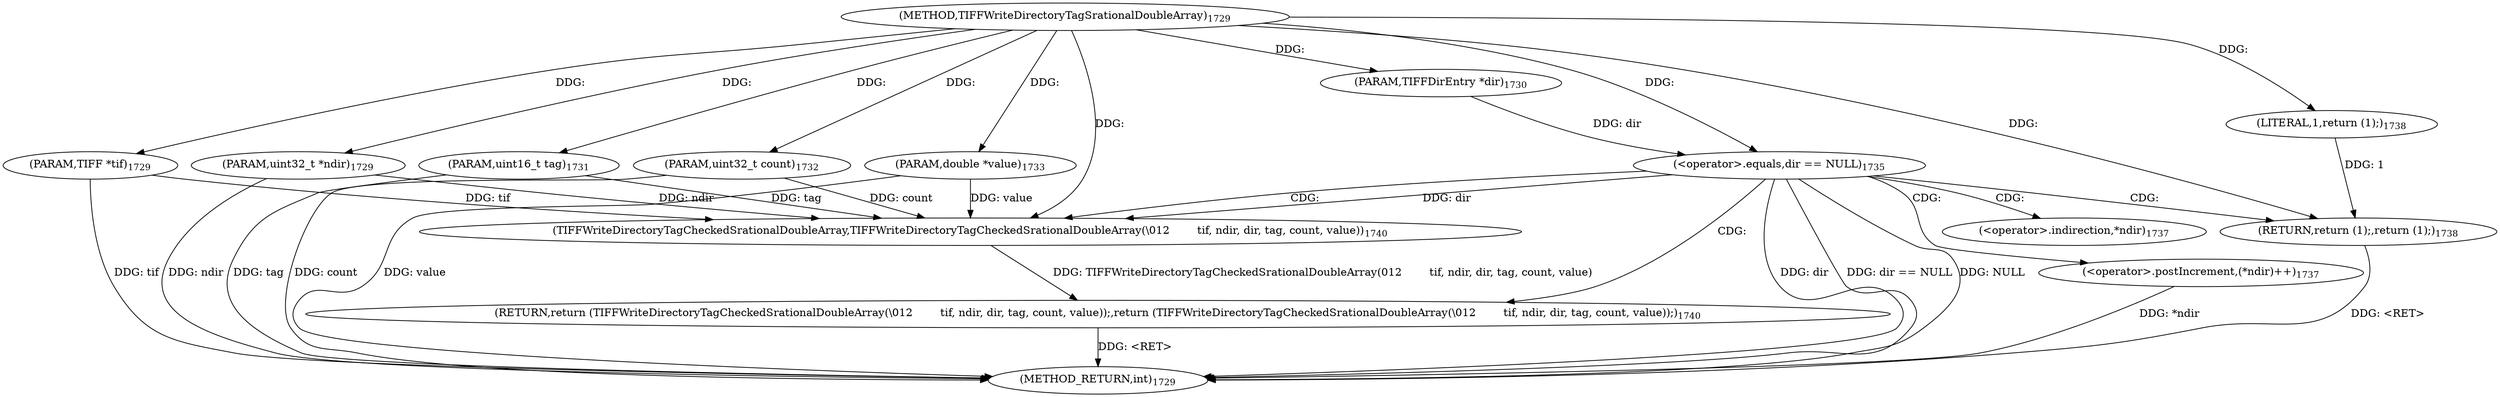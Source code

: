 digraph "TIFFWriteDirectoryTagSrationalDoubleArray" {  
"68620" [label = <(METHOD,TIFFWriteDirectoryTagSrationalDoubleArray)<SUB>1729</SUB>> ]
"68646" [label = <(METHOD_RETURN,int)<SUB>1729</SUB>> ]
"68621" [label = <(PARAM,TIFF *tif)<SUB>1729</SUB>> ]
"68622" [label = <(PARAM,uint32_t *ndir)<SUB>1729</SUB>> ]
"68623" [label = <(PARAM,TIFFDirEntry *dir)<SUB>1730</SUB>> ]
"68624" [label = <(PARAM,uint16_t tag)<SUB>1731</SUB>> ]
"68625" [label = <(PARAM,uint32_t count)<SUB>1732</SUB>> ]
"68626" [label = <(PARAM,double *value)<SUB>1733</SUB>> ]
"68638" [label = <(RETURN,return (TIFFWriteDirectoryTagCheckedSrationalDoubleArray(\012        tif, ndir, dir, tag, count, value));,return (TIFFWriteDirectoryTagCheckedSrationalDoubleArray(\012        tif, ndir, dir, tag, count, value));)<SUB>1740</SUB>> ]
"68629" [label = <(&lt;operator&gt;.equals,dir == NULL)<SUB>1735</SUB>> ]
"68639" [label = <(TIFFWriteDirectoryTagCheckedSrationalDoubleArray,TIFFWriteDirectoryTagCheckedSrationalDoubleArray(\012        tif, ndir, dir, tag, count, value))<SUB>1740</SUB>> ]
"68633" [label = <(&lt;operator&gt;.postIncrement,(*ndir)++)<SUB>1737</SUB>> ]
"68636" [label = <(RETURN,return (1);,return (1);)<SUB>1738</SUB>> ]
"68637" [label = <(LITERAL,1,return (1);)<SUB>1738</SUB>> ]
"68634" [label = <(&lt;operator&gt;.indirection,*ndir)<SUB>1737</SUB>> ]
  "68638" -> "68646"  [ label = "DDG: &lt;RET&gt;"] 
  "68636" -> "68646"  [ label = "DDG: &lt;RET&gt;"] 
  "68621" -> "68646"  [ label = "DDG: tif"] 
  "68622" -> "68646"  [ label = "DDG: ndir"] 
  "68624" -> "68646"  [ label = "DDG: tag"] 
  "68625" -> "68646"  [ label = "DDG: count"] 
  "68626" -> "68646"  [ label = "DDG: value"] 
  "68629" -> "68646"  [ label = "DDG: dir"] 
  "68629" -> "68646"  [ label = "DDG: dir == NULL"] 
  "68633" -> "68646"  [ label = "DDG: *ndir"] 
  "68629" -> "68646"  [ label = "DDG: NULL"] 
  "68620" -> "68621"  [ label = "DDG: "] 
  "68620" -> "68622"  [ label = "DDG: "] 
  "68620" -> "68623"  [ label = "DDG: "] 
  "68620" -> "68624"  [ label = "DDG: "] 
  "68620" -> "68625"  [ label = "DDG: "] 
  "68620" -> "68626"  [ label = "DDG: "] 
  "68639" -> "68638"  [ label = "DDG: TIFFWriteDirectoryTagCheckedSrationalDoubleArray(\012        tif, ndir, dir, tag, count, value)"] 
  "68623" -> "68629"  [ label = "DDG: dir"] 
  "68620" -> "68629"  [ label = "DDG: "] 
  "68637" -> "68636"  [ label = "DDG: 1"] 
  "68620" -> "68636"  [ label = "DDG: "] 
  "68621" -> "68639"  [ label = "DDG: tif"] 
  "68620" -> "68639"  [ label = "DDG: "] 
  "68622" -> "68639"  [ label = "DDG: ndir"] 
  "68629" -> "68639"  [ label = "DDG: dir"] 
  "68624" -> "68639"  [ label = "DDG: tag"] 
  "68625" -> "68639"  [ label = "DDG: count"] 
  "68626" -> "68639"  [ label = "DDG: value"] 
  "68620" -> "68637"  [ label = "DDG: "] 
  "68629" -> "68638"  [ label = "CDG: "] 
  "68629" -> "68633"  [ label = "CDG: "] 
  "68629" -> "68639"  [ label = "CDG: "] 
  "68629" -> "68634"  [ label = "CDG: "] 
  "68629" -> "68636"  [ label = "CDG: "] 
}
